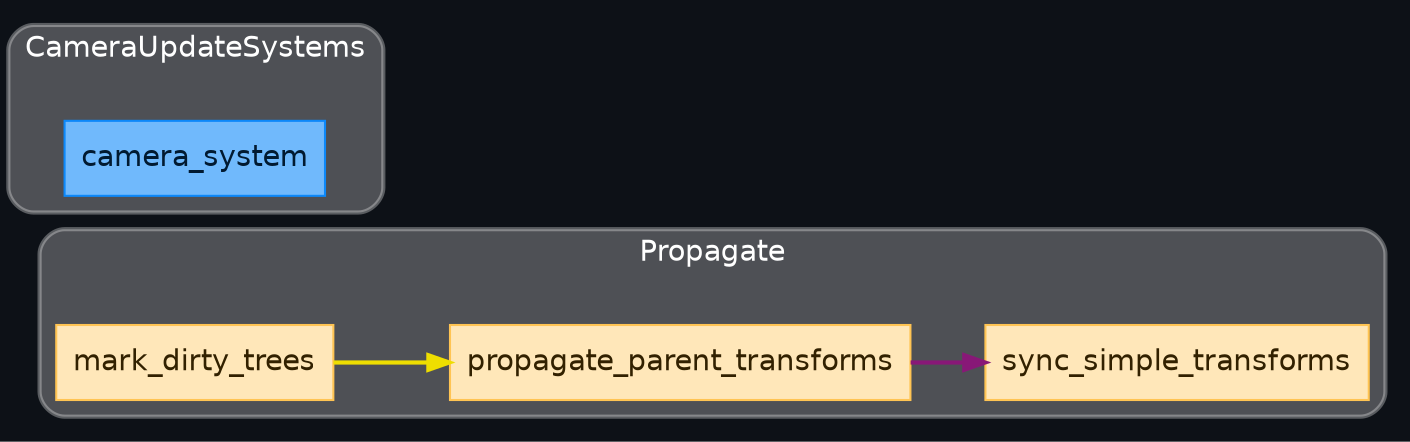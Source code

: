 digraph "" {
	"compound"="true";
	"splines"="spline";
	"rankdir"="LR";
	"bgcolor"="#0d1117";
	"fontname"="Helvetica";
	"nodesep"="0.15";
	edge ["penwidth"="2"];
	node ["shape"="box", "style"="filled"];
	subgraph "clusternode_Set(SystemSetKey(2v1))" {
		"style"="rounded,filled";
		"label"="Propagate";
		"tooltip"="Propagate";
		"fillcolor"="#ffffff44";
		"fontcolor"="#ffffff";
		"color"="#ffffff50";
		"penwidth"="2";
		"set_marker_node_Set(SystemSetKey(2v1))" ["style"="invis", "label"="", "shape"="point"]
		"node_System(SystemKey(1v1))" ["label"="mark_dirty_trees", "tooltip"="bevy_transform::systems::mark_dirty_trees", "fillcolor"="#ffe7b9", "fontname"="Helvetica", "fontcolor"="#322100", "color"="#ffc453", "penwidth"="1"]
		"node_System(SystemKey(2v1))" ["label"="propagate_parent_transforms", "tooltip"="bevy_transform::systems::parallel::propagate_parent_transforms", "fillcolor"="#ffe7b9", "fontname"="Helvetica", "fontcolor"="#322100", "color"="#ffc453", "penwidth"="1"]
		"node_System(SystemKey(3v1))" ["label"="sync_simple_transforms", "tooltip"="bevy_transform::systems::sync_simple_transforms", "fillcolor"="#ffe7b9", "fontname"="Helvetica", "fontcolor"="#322100", "color"="#ffc453", "penwidth"="1"]
	}
	
	subgraph "clusternode_Set(SystemSetKey(6v1))" {
		"style"="rounded,filled";
		"label"="CameraUpdateSystems";
		"tooltip"="CameraUpdateSystems";
		"fillcolor"="#ffffff44";
		"fontcolor"="#ffffff";
		"color"="#ffffff50";
		"penwidth"="2";
		"set_marker_node_Set(SystemSetKey(6v1))" ["style"="invis", "label"="", "shape"="point"]
		"node_System(SystemKey(4v1))" ["label"="camera_system", "tooltip"="bevy_render::camera::camera_system", "fillcolor"="#70b9fc", "fontname"="Helvetica", "fontcolor"="#011a31", "color"="#0c88f9", "penwidth"="1"]
	}
	
	"node_System(SystemKey(1v1))" -> "node_System(SystemKey(2v1))" ["lhead"="", "ltail"="", "tooltip"="mark_dirty_trees → propagate_parent_transforms", "color"="#eede00"]
	"node_System(SystemKey(2v1))" -> "node_System(SystemKey(3v1))" ["lhead"="", "ltail"="", "tooltip"="propagate_parent_transforms → sync_simple_transforms", "color"="#881877"]
}
